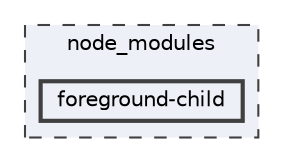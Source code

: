 digraph "node_modules/foreground-child"
{
 // LATEX_PDF_SIZE
  bgcolor="transparent";
  edge [fontname=Helvetica,fontsize=10,labelfontname=Helvetica,labelfontsize=10];
  node [fontname=Helvetica,fontsize=10,shape=box,height=0.2,width=0.4];
  compound=true
  subgraph clusterdir_acd06b18086a0dd2ae699b1e0b775be8 {
    graph [ bgcolor="#edf0f7", pencolor="grey25", label="node_modules", fontname=Helvetica,fontsize=10 style="filled,dashed", URL="dir_acd06b18086a0dd2ae699b1e0b775be8.html",tooltip=""]
  dir_4ddde1ca7ef7ffc9a929b80245dae6be [label="foreground-child", fillcolor="#edf0f7", color="grey25", style="filled,bold", URL="dir_4ddde1ca7ef7ffc9a929b80245dae6be.html",tooltip=""];
  }
}
